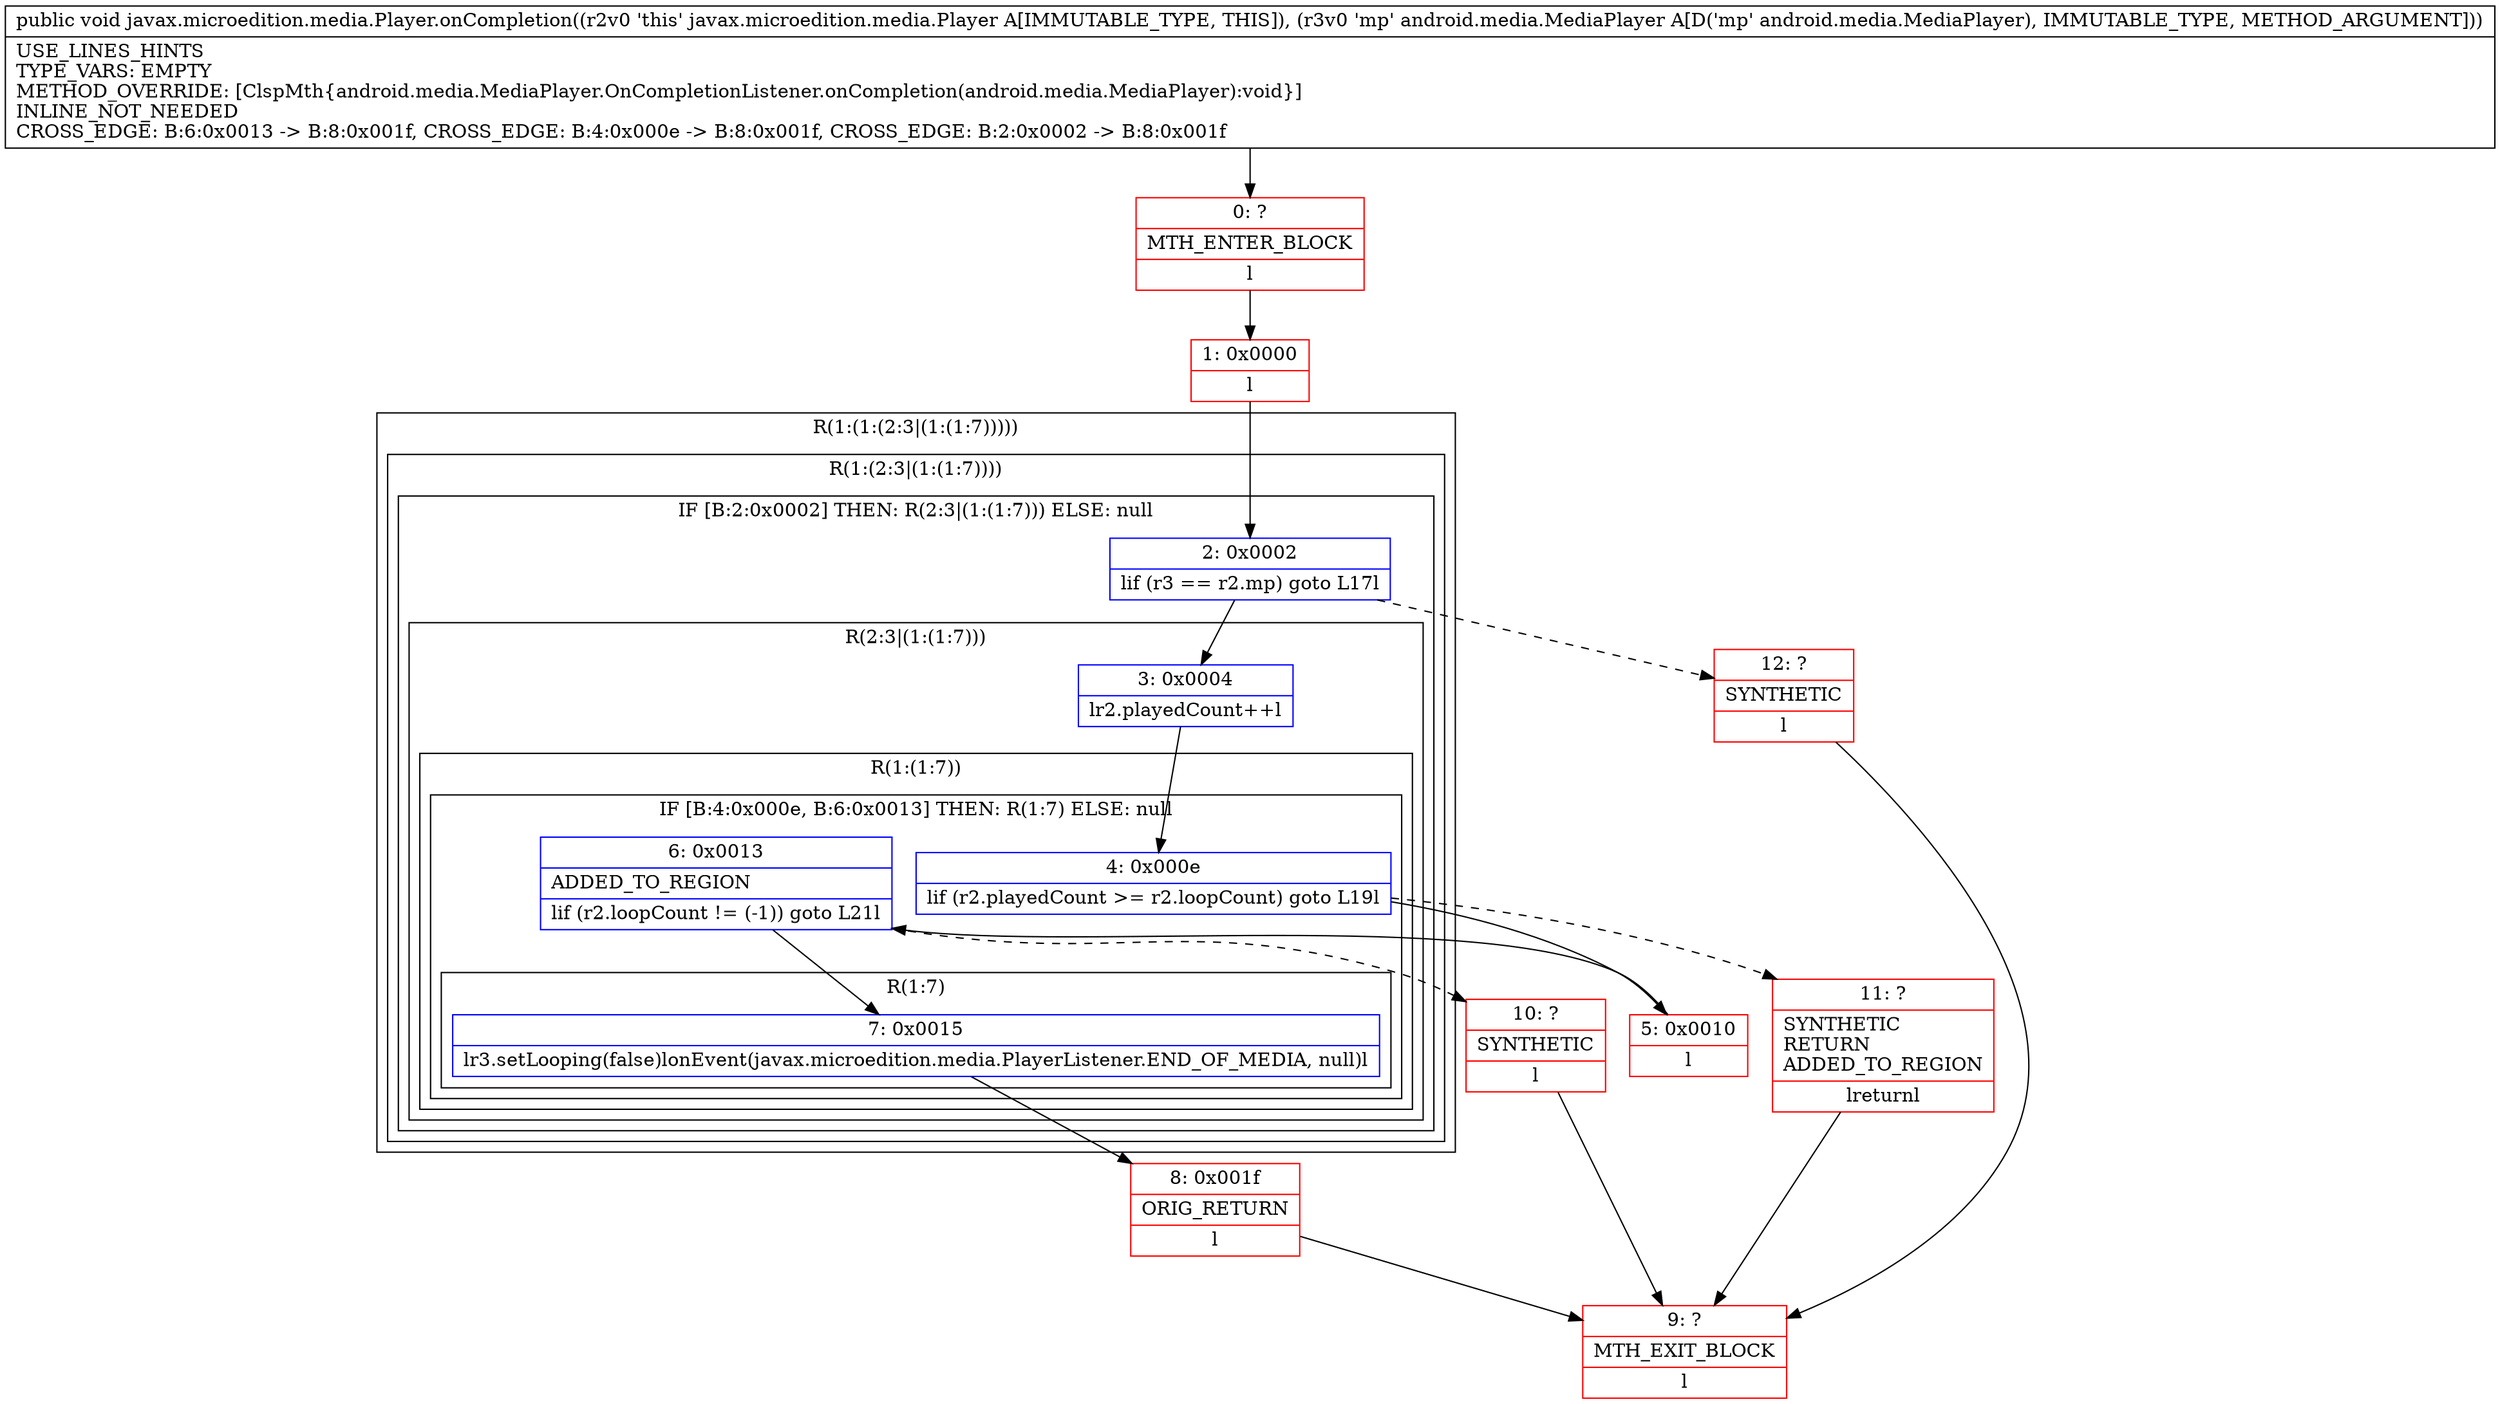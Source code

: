 digraph "CFG forjavax.microedition.media.Player.onCompletion(Landroid\/media\/MediaPlayer;)V" {
subgraph cluster_Region_257232866 {
label = "R(1:(1:(2:3|(1:(1:7)))))";
node [shape=record,color=blue];
subgraph cluster_Region_825478555 {
label = "R(1:(2:3|(1:(1:7))))";
node [shape=record,color=blue];
subgraph cluster_IfRegion_298183134 {
label = "IF [B:2:0x0002] THEN: R(2:3|(1:(1:7))) ELSE: null";
node [shape=record,color=blue];
Node_2 [shape=record,label="{2\:\ 0x0002|lif (r3 == r2.mp) goto L17l}"];
subgraph cluster_Region_902671974 {
label = "R(2:3|(1:(1:7)))";
node [shape=record,color=blue];
Node_3 [shape=record,label="{3\:\ 0x0004|lr2.playedCount++l}"];
subgraph cluster_Region_306220322 {
label = "R(1:(1:7))";
node [shape=record,color=blue];
subgraph cluster_IfRegion_1026606564 {
label = "IF [B:4:0x000e, B:6:0x0013] THEN: R(1:7) ELSE: null";
node [shape=record,color=blue];
Node_4 [shape=record,label="{4\:\ 0x000e|lif (r2.playedCount \>= r2.loopCount) goto L19l}"];
Node_6 [shape=record,label="{6\:\ 0x0013|ADDED_TO_REGION\l|lif (r2.loopCount != (\-1)) goto L21l}"];
subgraph cluster_Region_59068549 {
label = "R(1:7)";
node [shape=record,color=blue];
Node_7 [shape=record,label="{7\:\ 0x0015|lr3.setLooping(false)lonEvent(javax.microedition.media.PlayerListener.END_OF_MEDIA, null)l}"];
}
}
}
}
}
}
}
Node_0 [shape=record,color=red,label="{0\:\ ?|MTH_ENTER_BLOCK\l|l}"];
Node_1 [shape=record,color=red,label="{1\:\ 0x0000|l}"];
Node_5 [shape=record,color=red,label="{5\:\ 0x0010|l}"];
Node_8 [shape=record,color=red,label="{8\:\ 0x001f|ORIG_RETURN\l|l}"];
Node_9 [shape=record,color=red,label="{9\:\ ?|MTH_EXIT_BLOCK\l|l}"];
Node_10 [shape=record,color=red,label="{10\:\ ?|SYNTHETIC\l|l}"];
Node_11 [shape=record,color=red,label="{11\:\ ?|SYNTHETIC\lRETURN\lADDED_TO_REGION\l|lreturnl}"];
Node_12 [shape=record,color=red,label="{12\:\ ?|SYNTHETIC\l|l}"];
MethodNode[shape=record,label="{public void javax.microedition.media.Player.onCompletion((r2v0 'this' javax.microedition.media.Player A[IMMUTABLE_TYPE, THIS]), (r3v0 'mp' android.media.MediaPlayer A[D('mp' android.media.MediaPlayer), IMMUTABLE_TYPE, METHOD_ARGUMENT]))  | USE_LINES_HINTS\lTYPE_VARS: EMPTY\lMETHOD_OVERRIDE: [ClspMth\{android.media.MediaPlayer.OnCompletionListener.onCompletion(android.media.MediaPlayer):void\}]\lINLINE_NOT_NEEDED\lCROSS_EDGE: B:6:0x0013 \-\> B:8:0x001f, CROSS_EDGE: B:4:0x000e \-\> B:8:0x001f, CROSS_EDGE: B:2:0x0002 \-\> B:8:0x001f\l}"];
MethodNode -> Node_0;
Node_2 -> Node_3;
Node_2 -> Node_12[style=dashed];
Node_3 -> Node_4;
Node_4 -> Node_5;
Node_4 -> Node_11[style=dashed];
Node_6 -> Node_7;
Node_6 -> Node_10[style=dashed];
Node_7 -> Node_8;
Node_0 -> Node_1;
Node_1 -> Node_2;
Node_5 -> Node_6;
Node_8 -> Node_9;
Node_10 -> Node_9;
Node_11 -> Node_9;
Node_12 -> Node_9;
}

